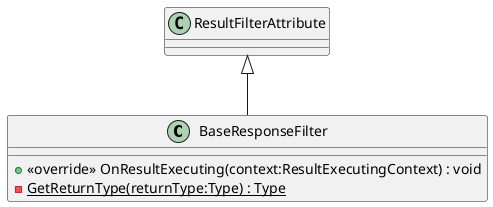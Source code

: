 @startuml
class BaseResponseFilter {
    + <<override>> OnResultExecuting(context:ResultExecutingContext) : void
    - {static} GetReturnType(returnType:Type) : Type
}
ResultFilterAttribute <|-- BaseResponseFilter
@enduml
